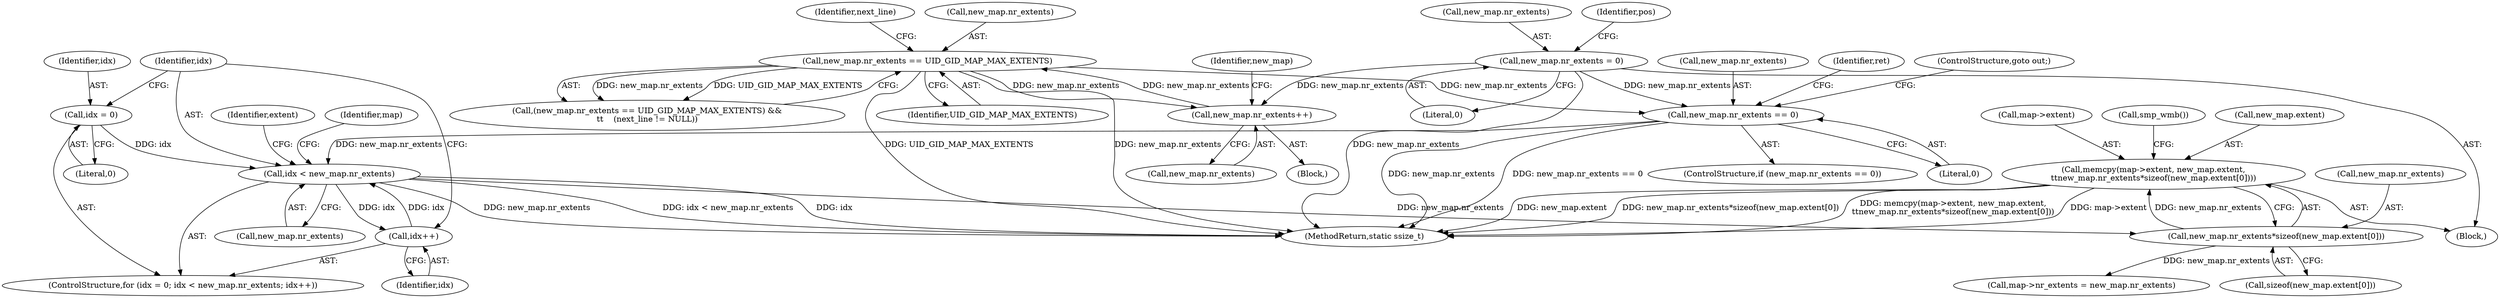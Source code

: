 digraph "0_linux_6708075f104c3c9b04b23336bb0366ca30c3931b@API" {
"1000476" [label="(Call,memcpy(map->extent, new_map.extent,\n\t\tnew_map.nr_extents*sizeof(new_map.extent[0])))"];
"1000483" [label="(Call,new_map.nr_extents*sizeof(new_map.extent[0]))"];
"1000436" [label="(Call,idx < new_map.nr_extents)"];
"1000441" [label="(Call,idx++)"];
"1000433" [label="(Call,idx = 0)"];
"1000413" [label="(Call,new_map.nr_extents == 0)"];
"1000403" [label="(Call,new_map.nr_extents == UID_GID_MAP_MAX_EXTENTS)"];
"1000397" [label="(Call,new_map.nr_extents++)"];
"1000233" [label="(Call,new_map.nr_extents = 0)"];
"1000434" [label="(Identifier,idx)"];
"1000438" [label="(Call,new_map.nr_extents)"];
"1000414" [label="(Call,new_map.nr_extents)"];
"1000234" [label="(Call,new_map.nr_extents)"];
"1000441" [label="(Call,idx++)"];
"1000446" [label="(Identifier,extent)"];
"1000402" [label="(Call,(new_map.nr_extents == UID_GID_MAP_MAX_EXTENTS) &&\n\t\t    (next_line != NULL))"];
"1000409" [label="(Identifier,next_line)"];
"1000432" [label="(ControlStructure,for (idx = 0; idx < new_map.nr_extents; idx++))"];
"1000413" [label="(Call,new_map.nr_extents == 0)"];
"1000483" [label="(Call,new_map.nr_extents*sizeof(new_map.extent[0]))"];
"1000397" [label="(Call,new_map.nr_extents++)"];
"1000518" [label="(MethodReturn,static ssize_t)"];
"1000398" [label="(Call,new_map.nr_extents)"];
"1000233" [label="(Call,new_map.nr_extents = 0)"];
"1000237" [label="(Literal,0)"];
"1000477" [label="(Call,map->extent)"];
"1000493" [label="(Call,smp_wmb())"];
"1000433" [label="(Call,idx = 0)"];
"1000476" [label="(Call,memcpy(map->extent, new_map.extent,\n\t\tnew_map.nr_extents*sizeof(new_map.extent[0])))"];
"1000239" [label="(Identifier,pos)"];
"1000437" [label="(Identifier,idx)"];
"1000405" [label="(Identifier,new_map)"];
"1000435" [label="(Literal,0)"];
"1000404" [label="(Call,new_map.nr_extents)"];
"1000243" [label="(Block,)"];
"1000442" [label="(Identifier,idx)"];
"1000494" [label="(Call,map->nr_extents = new_map.nr_extents)"];
"1000478" [label="(Identifier,map)"];
"1000436" [label="(Call,idx < new_map.nr_extents)"];
"1000412" [label="(ControlStructure,if (new_map.nr_extents == 0))"];
"1000487" [label="(Call,sizeof(new_map.extent[0]))"];
"1000420" [label="(Identifier,ret)"];
"1000407" [label="(Identifier,UID_GID_MAP_MAX_EXTENTS)"];
"1000480" [label="(Call,new_map.extent)"];
"1000484" [label="(Call,new_map.nr_extents)"];
"1000126" [label="(Block,)"];
"1000417" [label="(Literal,0)"];
"1000418" [label="(ControlStructure,goto out;)"];
"1000403" [label="(Call,new_map.nr_extents == UID_GID_MAP_MAX_EXTENTS)"];
"1000476" -> "1000126"  [label="AST: "];
"1000476" -> "1000483"  [label="CFG: "];
"1000477" -> "1000476"  [label="AST: "];
"1000480" -> "1000476"  [label="AST: "];
"1000483" -> "1000476"  [label="AST: "];
"1000493" -> "1000476"  [label="CFG: "];
"1000476" -> "1000518"  [label="DDG: new_map.nr_extents*sizeof(new_map.extent[0])"];
"1000476" -> "1000518"  [label="DDG: memcpy(map->extent, new_map.extent,\n\t\tnew_map.nr_extents*sizeof(new_map.extent[0]))"];
"1000476" -> "1000518"  [label="DDG: map->extent"];
"1000476" -> "1000518"  [label="DDG: new_map.extent"];
"1000483" -> "1000476"  [label="DDG: new_map.nr_extents"];
"1000483" -> "1000487"  [label="CFG: "];
"1000484" -> "1000483"  [label="AST: "];
"1000487" -> "1000483"  [label="AST: "];
"1000436" -> "1000483"  [label="DDG: new_map.nr_extents"];
"1000483" -> "1000494"  [label="DDG: new_map.nr_extents"];
"1000436" -> "1000432"  [label="AST: "];
"1000436" -> "1000438"  [label="CFG: "];
"1000437" -> "1000436"  [label="AST: "];
"1000438" -> "1000436"  [label="AST: "];
"1000446" -> "1000436"  [label="CFG: "];
"1000478" -> "1000436"  [label="CFG: "];
"1000436" -> "1000518"  [label="DDG: idx < new_map.nr_extents"];
"1000436" -> "1000518"  [label="DDG: idx"];
"1000436" -> "1000518"  [label="DDG: new_map.nr_extents"];
"1000441" -> "1000436"  [label="DDG: idx"];
"1000433" -> "1000436"  [label="DDG: idx"];
"1000413" -> "1000436"  [label="DDG: new_map.nr_extents"];
"1000436" -> "1000441"  [label="DDG: idx"];
"1000441" -> "1000432"  [label="AST: "];
"1000441" -> "1000442"  [label="CFG: "];
"1000442" -> "1000441"  [label="AST: "];
"1000437" -> "1000441"  [label="CFG: "];
"1000433" -> "1000432"  [label="AST: "];
"1000433" -> "1000435"  [label="CFG: "];
"1000434" -> "1000433"  [label="AST: "];
"1000435" -> "1000433"  [label="AST: "];
"1000437" -> "1000433"  [label="CFG: "];
"1000413" -> "1000412"  [label="AST: "];
"1000413" -> "1000417"  [label="CFG: "];
"1000414" -> "1000413"  [label="AST: "];
"1000417" -> "1000413"  [label="AST: "];
"1000418" -> "1000413"  [label="CFG: "];
"1000420" -> "1000413"  [label="CFG: "];
"1000413" -> "1000518"  [label="DDG: new_map.nr_extents"];
"1000413" -> "1000518"  [label="DDG: new_map.nr_extents == 0"];
"1000403" -> "1000413"  [label="DDG: new_map.nr_extents"];
"1000233" -> "1000413"  [label="DDG: new_map.nr_extents"];
"1000403" -> "1000402"  [label="AST: "];
"1000403" -> "1000407"  [label="CFG: "];
"1000404" -> "1000403"  [label="AST: "];
"1000407" -> "1000403"  [label="AST: "];
"1000409" -> "1000403"  [label="CFG: "];
"1000402" -> "1000403"  [label="CFG: "];
"1000403" -> "1000518"  [label="DDG: new_map.nr_extents"];
"1000403" -> "1000518"  [label="DDG: UID_GID_MAP_MAX_EXTENTS"];
"1000403" -> "1000397"  [label="DDG: new_map.nr_extents"];
"1000403" -> "1000402"  [label="DDG: new_map.nr_extents"];
"1000403" -> "1000402"  [label="DDG: UID_GID_MAP_MAX_EXTENTS"];
"1000397" -> "1000403"  [label="DDG: new_map.nr_extents"];
"1000397" -> "1000243"  [label="AST: "];
"1000397" -> "1000398"  [label="CFG: "];
"1000398" -> "1000397"  [label="AST: "];
"1000405" -> "1000397"  [label="CFG: "];
"1000233" -> "1000397"  [label="DDG: new_map.nr_extents"];
"1000233" -> "1000126"  [label="AST: "];
"1000233" -> "1000237"  [label="CFG: "];
"1000234" -> "1000233"  [label="AST: "];
"1000237" -> "1000233"  [label="AST: "];
"1000239" -> "1000233"  [label="CFG: "];
"1000233" -> "1000518"  [label="DDG: new_map.nr_extents"];
}
